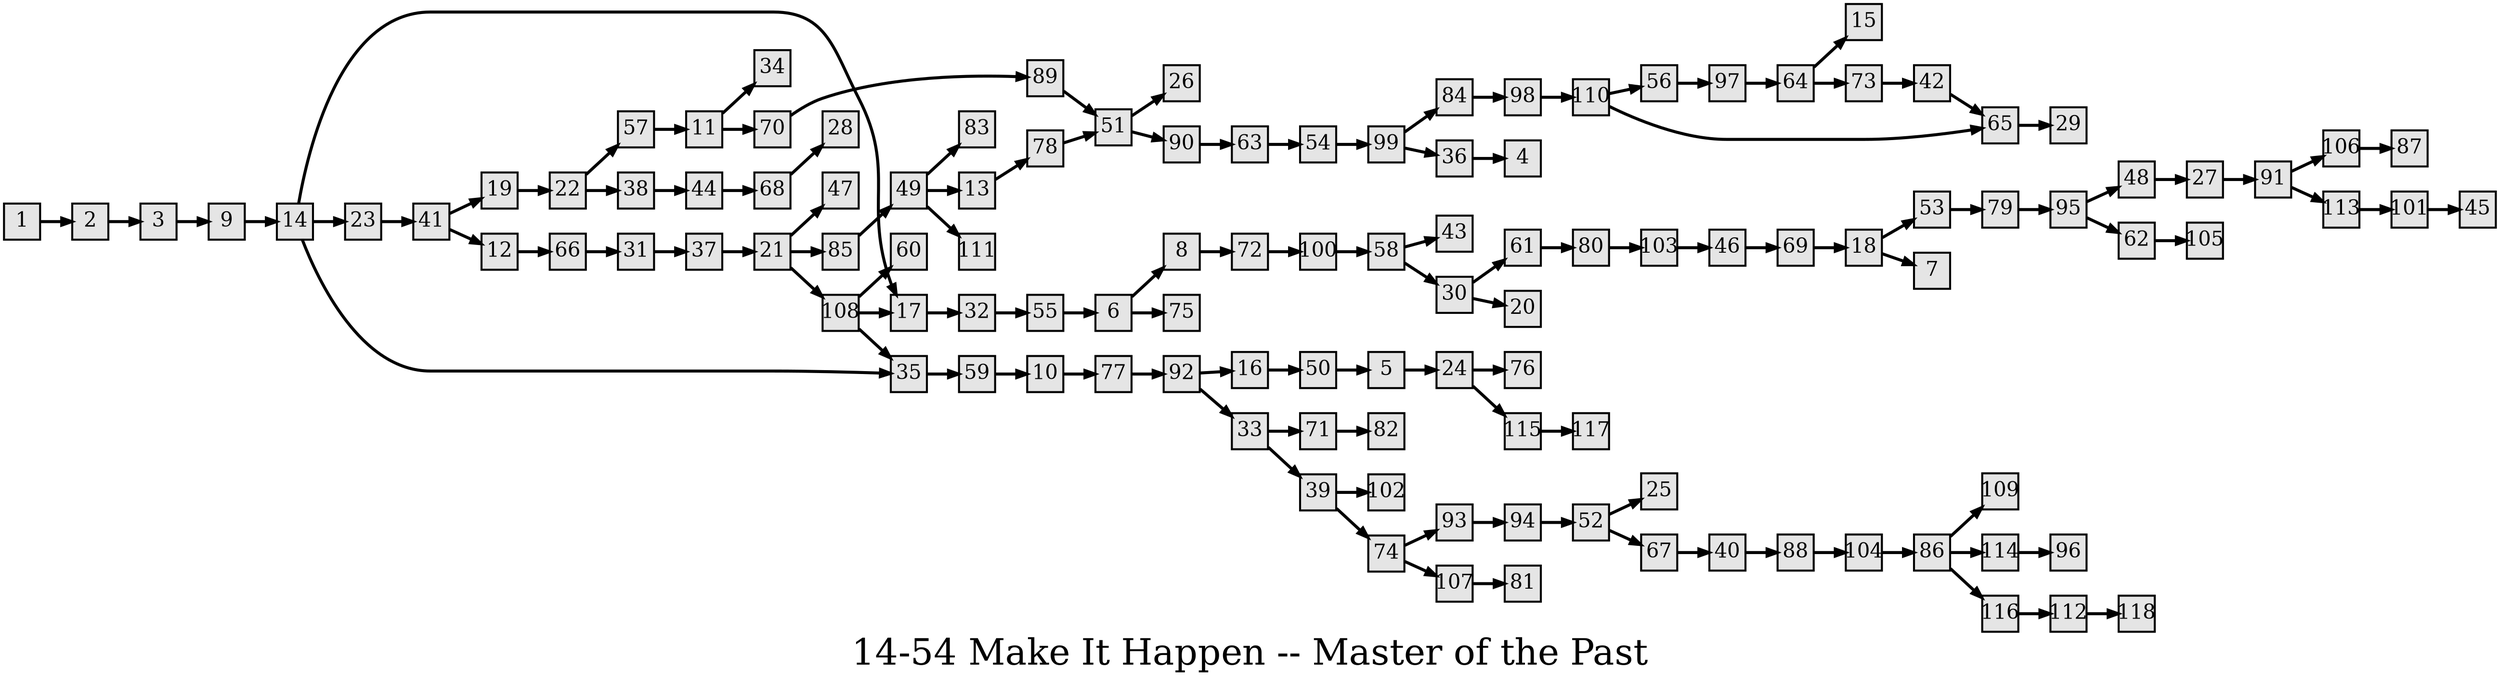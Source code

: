 digraph g{
  graph [ label="14-54 Make It Happen -- Master of the Past" rankdir=LR, ordering=out, fontsize=36, nodesep="0.35", ranksep="0.45"];
  node  [shape=rect, penwidth=2, fontsize=20, style=filled, fillcolor=grey90, margin="0,0", labelfloat=true, regular=true, fixedsize=true];
  edge  [labelfloat=true, penwidth=3, fontsize=12];
  1 -> 2;
  2 -> 3;
  3 -> 9;
  4;
  5 -> 24;
  6 -> 8;
  6 -> 75;
  7;
  8 -> 72;
  9 -> 14;
  10 -> 77;
  11 -> 34;
  11 -> 70;
  12 -> 66;
  13 -> 78;
  14 -> 17;
  14 -> 23;
  14 -> 35;
  15;
  16 -> 50;
  17 -> 32;
  18 -> 53;
  18 -> 7;
  19 -> 22;
  20;
  21 -> 47;
  21 -> 85;
  21 -> 108;
  22 -> 57;
  22 -> 38;
  23 -> 41;
  24 -> 76;
  24 -> 115;
  25;
  26;
  27 -> 91;
  28;
  29;
  30 -> 61;
  30 -> 20;
  31 -> 37;
  32 -> 55;
  33 -> 71;
  33 -> 39;
  34;
  35 -> 59;
  36 -> 4;
  37 -> 21;
  38 -> 44;
  39 -> 102;
  39 -> 74;
  40 -> 88;
  41 -> 19;
  41 -> 12;
  42 -> 65;
  43;
  44 -> 68;
  45;
  46 -> 69;
  47;
  48 -> 27;
  49 -> 83;
  49 -> 13;
  49 -> 111;
  50 -> 5;
  51 -> 26;
  51 -> 90;
  52 -> 25;
  52 -> 67;
  53 -> 79;
  54 -> 99;
  55 -> 6;
  56 -> 97;
  57 -> 11;
  58 -> 43;
  58 -> 30;
  59 -> 10;
  60;
  61 -> 80;
  62 -> 105;
  63 -> 54;
  64 -> 73;
  64 -> 15;
  65 -> 29;
  66 -> 31;
  67 -> 40;
  68 -> 28;
  69 -> 18;
  70 -> 89;
  71 -> 82;
  72 -> 100;
  73 -> 42;
  74 -> 93;
  74 -> 107;
  75;
  76;
  77 -> 92;
  78 -> 51;
  79 -> 95;
  80 -> 103;
  81;
  82;
  83;
  84 -> 98;
  85 -> 49;
  86 -> 109;
  86 -> 114;
  86 -> 116;
  87;
  88 -> 104;
  89 -> 51;
  90 -> 63;
  91 -> 106;
  91 -> 113;
  92 -> 16;
  92 -> 33;
  93 -> 94;
  94 -> 52;
  95 -> 48;
  95 -> 62;
  96;
  97 -> 64;
  98 -> 110;
  99 -> 84;
  99 -> 36;
  100 -> 58;
  101 -> 45;
  102;
  103 -> 46;
  104 -> 86;
  105;
  106 -> 87;
  107 -> 81;
  108 -> 60;
  108 -> 17;
  108 -> 35;
  109;
  110 -> 56;
  110 -> 65;
  111;
  112 -> 118;
  113 -> 101;
  114 -> 96;
  115 -> 117;
  116 -> 112;
  117;
  118;
}

